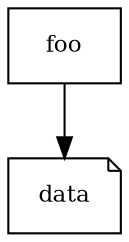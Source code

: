 digraph G {
    node [font=Ubuntu, fontsize=11];
    edge [font=Ubuntu, fontsize=11];

    data2 [label="data", shape=note];
    filename [label="foo", shape=box];

    filename->data2;
}
